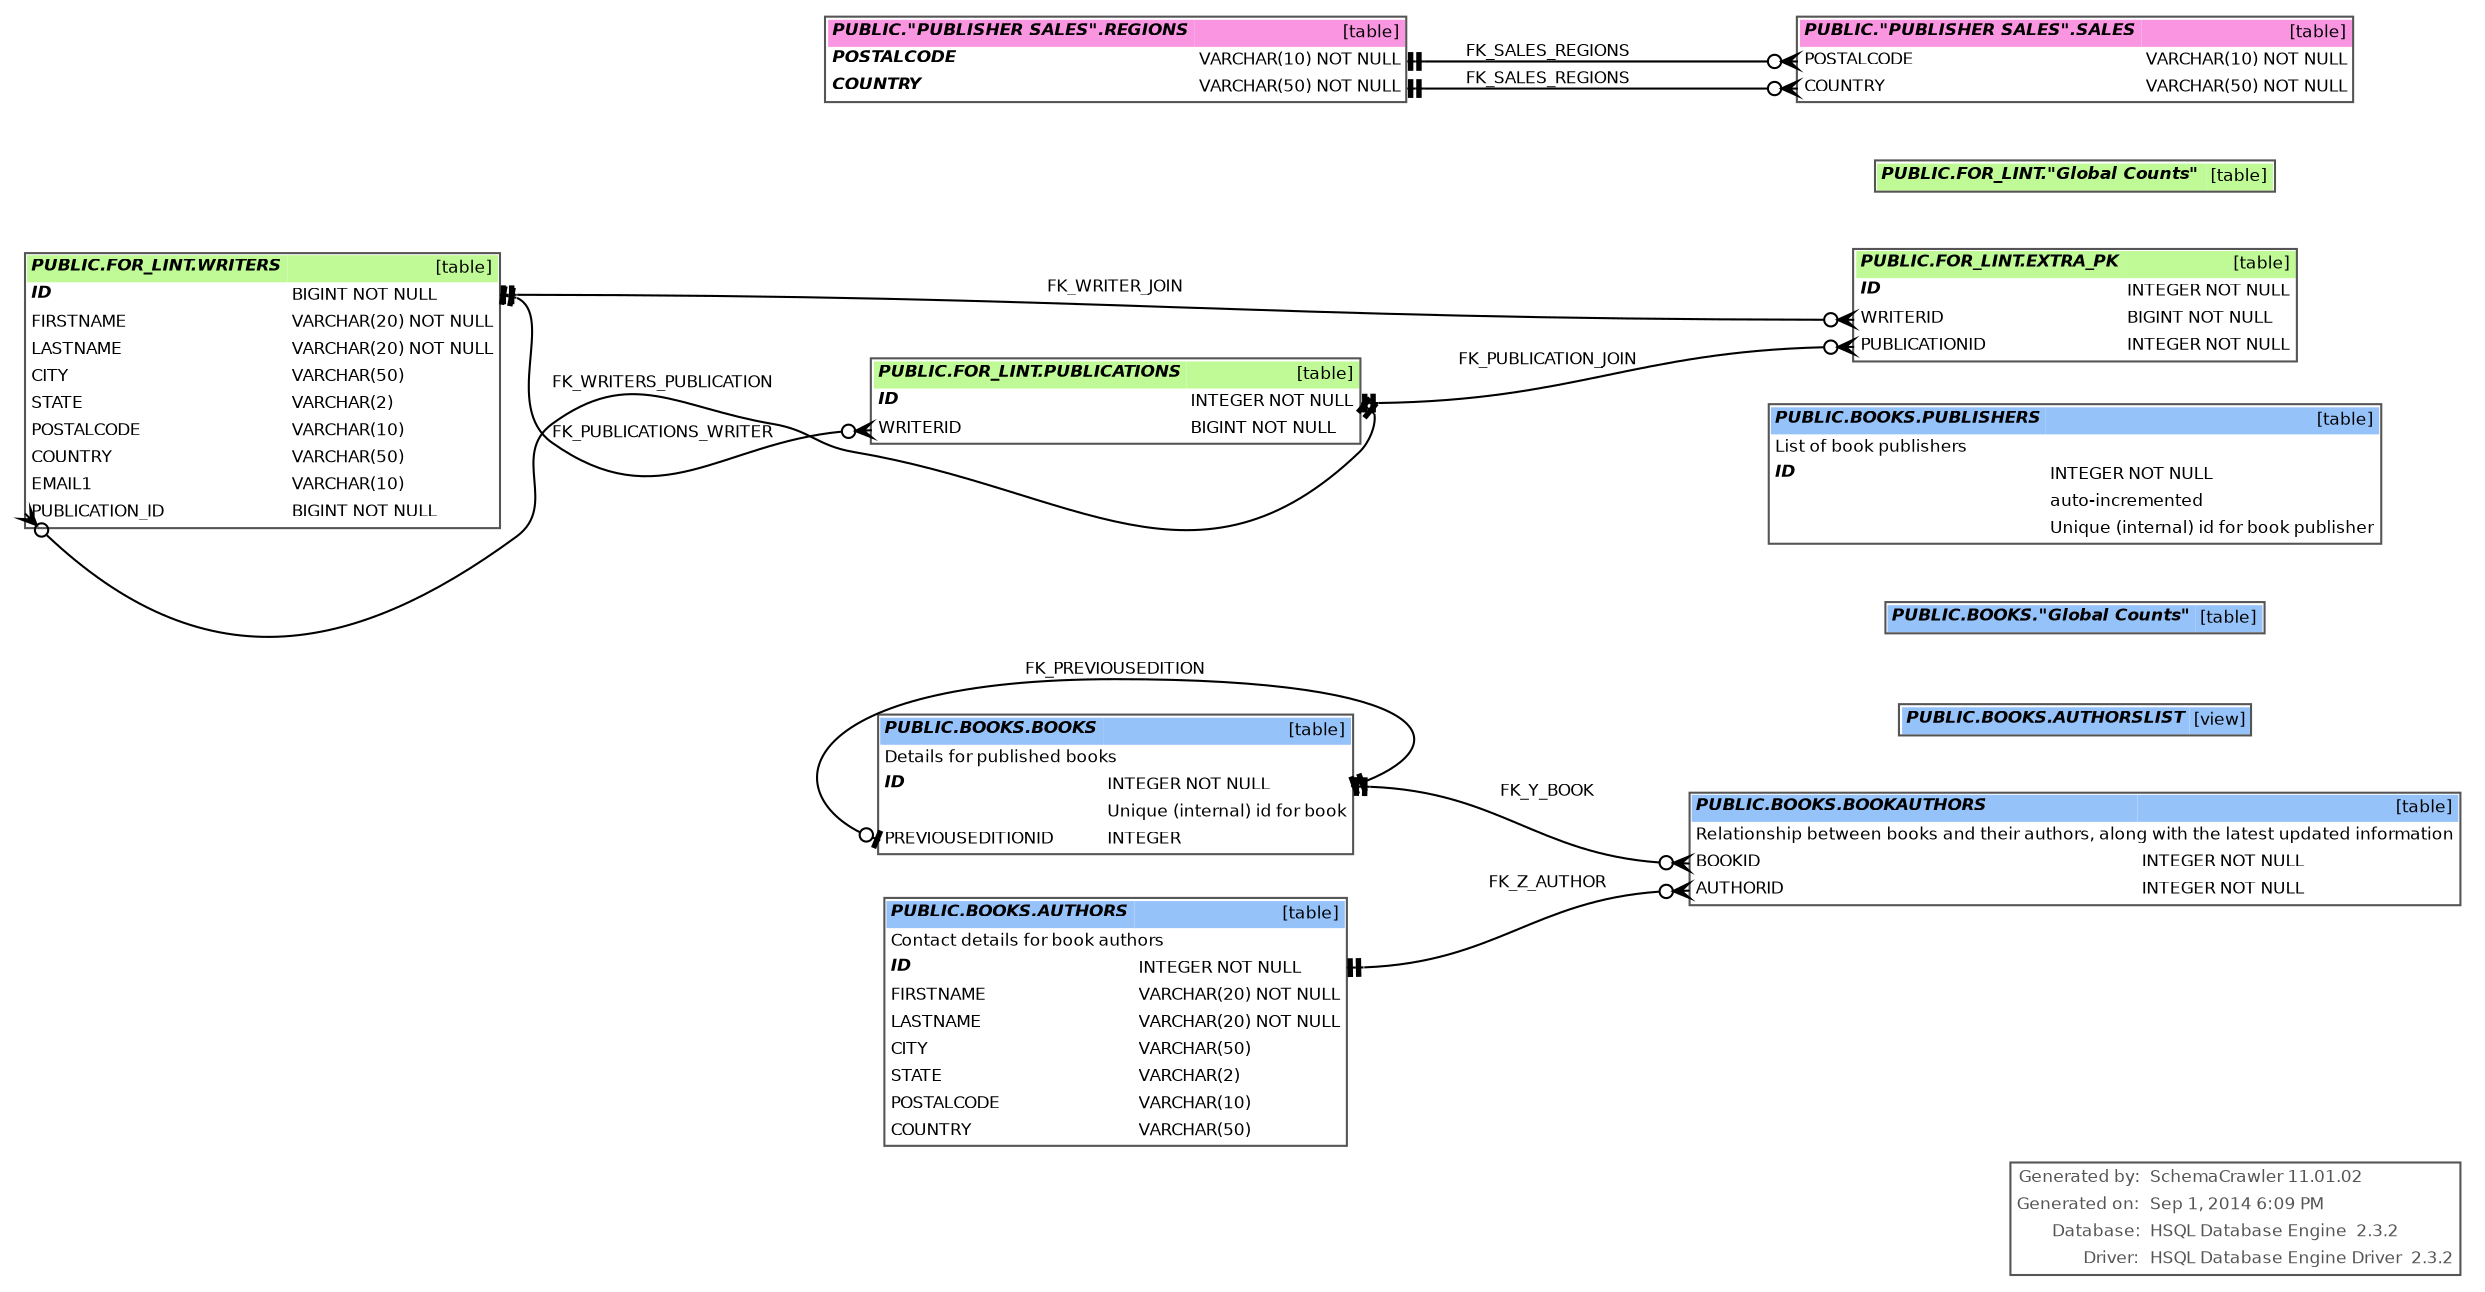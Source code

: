 digraph "SchemaCrawler_Diagram" {

  graph [
    nodesep="0.18"
    ranksep="0.46"
    rankdir="RL"
    fontname="Helvetica"
    fontsize="8"
  ];
  
  node [
    fontname="Helvetica"
    fontsize="8"
    shape="plaintext"
  ];
  
  edge [
    fontname="Helvetica"
    fontsize="8"  
    arrowsize="0.8"
  ];


  graph [fontcolor="#555555", 
    label=<
<table color="#555555" border="1" cellborder="0" cellspacing="0">
	<tr>
		<td align='right'>Generated by:</td>
		<td align='left'>SchemaCrawler 11.01.02</td>
	</tr>
	<tr>
		<td align='right'>Generated on:</td>
		<td align='left'>Sep 1, 2014 6:09 PM</td>
	</tr>
	<tr>
		<td align='right'>Database:</td>
		<td align='left'>HSQL Database Engine  2.3.2</td>
	</tr>
	<tr>
		<td align='right'>Driver:</td>
		<td align='left'>HSQL Database Engine Driver  2.3.2</td>
	</tr>
      </table>    >
    labeljust=r
    labelloc=b
  ];

  /* PUBLIC.BOOKS.AUTHORS -=-=-=-=-=-=-=-=-=-=-=-=-=- */
  "authors_dba8a1ff" [
    label=<
      <table border="1" cellborder="0" cellpadding="2" cellspacing="0" bgcolor="white" color="#555555">
	<tr>
		<td colspan='2' bgcolor='#96C2FA' align='left'><b><i>PUBLIC.BOOKS.AUTHORS</i></b></td>
		<td bgcolor='#96C2FA' align='right'>[table]</td>
	</tr>
	<tr>
		<td colspan='3' align='left'>Contact details for book authors</td>
	</tr>
	<tr>
		<td port='id_ecfc5f6a.start' align='left'><b><i>ID</i></b></td>
		<td align='left'> </td>
		<td port='id_ecfc5f6a.end' align='left'>INTEGER NOT NULL</td>
	</tr>
	<tr>
		<td port='firstname_212547ec.start' align='left'>FIRSTNAME</td>
		<td align='left'> </td>
		<td port='firstname_212547ec.end' align='left'>VARCHAR(20) NOT NULL</td>
	</tr>
	<tr>
		<td port='lastname_c2a4e130.start' align='left'>LASTNAME</td>
		<td align='left'> </td>
		<td port='lastname_c2a4e130.end' align='left'>VARCHAR(20) NOT NULL</td>
	</tr>
	<tr>
		<td port='city_9f5f8ffa.start' align='left'>CITY</td>
		<td align='left'> </td>
		<td port='city_9f5f8ffa.end' align='left'>VARCHAR(50)</td>
	</tr>
	<tr>
		<td port='state_4d789fc2.start' align='left'>STATE</td>
		<td align='left'> </td>
		<td port='state_4d789fc2.end' align='left'>VARCHAR(2)</td>
	</tr>
	<tr>
		<td port='postalcode_843cd087.start' align='left'>POSTALCODE</td>
		<td align='left'> </td>
		<td port='postalcode_843cd087.end' align='left'>VARCHAR(10)</td>
	</tr>
	<tr>
		<td port='country_7bfb2687.start' align='left'>COUNTRY</td>
		<td align='left'> </td>
		<td port='country_7bfb2687.end' align='left'>VARCHAR(50)</td>
	</tr>
      </table>
    >
  ];

  "bookauthors_aa4376":"authorid_19681b5e.start":w -> "authors_dba8a1ff":"id_ecfc5f6a.end":e [label=<FK_Z_AUTHOR> style="solid" dir="both" arrowhead="teetee" arrowtail="crowodot"];


  /* PUBLIC.BOOKS.AUTHORSLIST -=-=-=-=-=-=-=-=-=-=-=-=-=- */
  "authorslist_b29d331d" [
    label=<
      <table border="1" cellborder="0" cellpadding="2" cellspacing="0" bgcolor="white" color="#555555">
	<tr>
		<td colspan='2' bgcolor='#96C2FA' align='left'><b><i>PUBLIC.BOOKS.AUTHORSLIST</i></b></td>
		<td bgcolor='#96C2FA' align='right'>[view]</td>
	</tr>
      </table>
    >
  ];



  /* PUBLIC.BOOKS.BOOKAUTHORS -=-=-=-=-=-=-=-=-=-=-=-=-=- */
  "bookauthors_aa4376" [
    label=<
      <table border="1" cellborder="0" cellpadding="2" cellspacing="0" bgcolor="white" color="#555555">
	<tr>
		<td colspan='2' bgcolor='#96C2FA' align='left'><b><i>PUBLIC.BOOKS.BOOKAUTHORS</i></b></td>
		<td bgcolor='#96C2FA' align='right'>[table]</td>
	</tr>
	<tr>
		<td colspan='3' align='left'>Relationship between books and their authors, along with the latest updated information</td>
	</tr>
	<tr>
		<td port='bookid_931bd73c.start' align='left'>BOOKID</td>
		<td align='left'> </td>
		<td port='bookid_931bd73c.end' align='left'>INTEGER NOT NULL</td>
	</tr>
	<tr>
		<td port='authorid_19681b5e.start' align='left'>AUTHORID</td>
		<td align='left'> </td>
		<td port='authorid_19681b5e.end' align='left'>INTEGER NOT NULL</td>
	</tr>
      </table>
    >
  ];



  /* PUBLIC.BOOKS.BOOKS -=-=-=-=-=-=-=-=-=-=-=-=-=- */
  "books_afd2ba21" [
    label=<
      <table border="1" cellborder="0" cellpadding="2" cellspacing="0" bgcolor="white" color="#555555">
	<tr>
		<td colspan='2' bgcolor='#96C2FA' align='left'><b><i>PUBLIC.BOOKS.BOOKS</i></b></td>
		<td bgcolor='#96C2FA' align='right'>[table]</td>
	</tr>
	<tr>
		<td colspan='3' align='left'>Details for published books</td>
	</tr>
	<tr>
		<td port='id_bb8abc08.start' align='left'><b><i>ID</i></b></td>
		<td align='left'> </td>
		<td port='id_bb8abc08.end' align='left'>INTEGER NOT NULL</td>
	</tr>
	<tr>
		<td align='left'></td>
		<td align='left'> </td>
		<td align='left'>Unique (internal) id for book</td>
	</tr>
	<tr>
		<td port='previouseditionid_8c50cb95.start' align='left'>PREVIOUSEDITIONID</td>
		<td align='left'> </td>
		<td port='previouseditionid_8c50cb95.end' align='left'>INTEGER</td>
	</tr>
      </table>
    >
  ];

  "bookauthors_aa4376":"bookid_931bd73c.start":w -> "books_afd2ba21":"id_bb8abc08.end":e [label=<FK_Y_BOOK> style="solid" dir="both" arrowhead="teetee" arrowtail="crowodot"];
  "books_afd2ba21":"previouseditionid_8c50cb95.start":w -> "books_afd2ba21":"id_bb8abc08.end":e [label=<FK_PREVIOUSEDITION> style="solid" dir="both" arrowhead="teetee" arrowtail="teeodot"];


  /* PUBLIC.BOOKS."Global Counts" -=-=-=-=-=-=-=-=-=-=-=-=-=- */
  "globalcounts_2ab3635a" [
    label=<
      <table border="1" cellborder="0" cellpadding="2" cellspacing="0" bgcolor="white" color="#555555">
	<tr>
		<td colspan='2' bgcolor='#96C2FA' align='left'><b><i>PUBLIC.BOOKS.&quot;Global Counts&quot;</i></b></td>
		<td bgcolor='#96C2FA' align='right'>[table]</td>
	</tr>
      </table>
    >
  ];



  /* PUBLIC.BOOKS.PUBLISHERS -=-=-=-=-=-=-=-=-=-=-=-=-=- */
  "publishers_b8da20c0" [
    label=<
      <table border="1" cellborder="0" cellpadding="2" cellspacing="0" bgcolor="white" color="#555555">
	<tr>
		<td colspan='2' bgcolor='#96C2FA' align='left'><b><i>PUBLIC.BOOKS.PUBLISHERS</i></b></td>
		<td bgcolor='#96C2FA' align='right'>[table]</td>
	</tr>
	<tr>
		<td colspan='3' align='left'>List of book publishers</td>
	</tr>
	<tr>
		<td port='id_6fc9dd09.start' align='left'><b><i>ID</i></b></td>
		<td align='left'> </td>
		<td port='id_6fc9dd09.end' align='left'>INTEGER NOT NULL</td>
	</tr>
	<tr>
		<td align='left'></td>
		<td align='left'> </td>
		<td align='left'>auto-incremented</td>
	</tr>
	<tr>
		<td align='left'></td>
		<td align='left'> </td>
		<td align='left'>Unique (internal) id for book publisher</td>
	</tr>
      </table>
    >
  ];



  /* PUBLIC.FOR_LINT.EXTRA_PK -=-=-=-=-=-=-=-=-=-=-=-=-=- */
  "extra_pk_334890da" [
    label=<
      <table border="1" cellborder="0" cellpadding="2" cellspacing="0" bgcolor="white" color="#555555">
	<tr>
		<td colspan='2' bgcolor='#BFFA96' align='left'><b><i>PUBLIC.FOR_LINT.EXTRA_PK</i></b></td>
		<td bgcolor='#BFFA96' align='right'>[table]</td>
	</tr>
	<tr>
		<td port='id_e9913eaf.start' align='left'><b><i>ID</i></b></td>
		<td align='left'> </td>
		<td port='id_e9913eaf.end' align='left'>INTEGER NOT NULL</td>
	</tr>
	<tr>
		<td port='writerid_b8c70762.start' align='left'>WRITERID</td>
		<td align='left'> </td>
		<td port='writerid_b8c70762.end' align='left'>BIGINT NOT NULL</td>
	</tr>
	<tr>
		<td port='publicationid_d4d93213.start' align='left'>PUBLICATIONID</td>
		<td align='left'> </td>
		<td port='publicationid_d4d93213.end' align='left'>INTEGER NOT NULL</td>
	</tr>
      </table>
    >
  ];



  /* PUBLIC.FOR_LINT."Global Counts" -=-=-=-=-=-=-=-=-=-=-=-=-=- */
  "globalcounts_986b8a53" [
    label=<
      <table border="1" cellborder="0" cellpadding="2" cellspacing="0" bgcolor="white" color="#555555">
	<tr>
		<td colspan='2' bgcolor='#BFFA96' align='left'><b><i>PUBLIC.FOR_LINT.&quot;Global Counts&quot;</i></b></td>
		<td bgcolor='#BFFA96' align='right'>[table]</td>
	</tr>
      </table>
    >
  ];



  /* PUBLIC.FOR_LINT.PUBLICATIONS -=-=-=-=-=-=-=-=-=-=-=-=-=- */
  "publications_949377f7" [
    label=<
      <table border="1" cellborder="0" cellpadding="2" cellspacing="0" bgcolor="white" color="#555555">
	<tr>
		<td colspan='2' bgcolor='#BFFA96' align='left'><b><i>PUBLIC.FOR_LINT.PUBLICATIONS</i></b></td>
		<td bgcolor='#BFFA96' align='right'>[table]</td>
	</tr>
	<tr>
		<td port='id_f5162672.start' align='left'><b><i>ID</i></b></td>
		<td align='left'> </td>
		<td port='id_f5162672.end' align='left'>INTEGER NOT NULL</td>
	</tr>
	<tr>
		<td port='writerid_1c21d0e5.start' align='left'>WRITERID</td>
		<td align='left'> </td>
		<td port='writerid_1c21d0e5.end' align='left'>BIGINT NOT NULL</td>
	</tr>
      </table>
    >
  ];

  "extra_pk_334890da":"publicationid_d4d93213.start":w -> "publications_949377f7":"id_f5162672.end":e [label=<FK_PUBLICATION_JOIN> style="solid" dir="both" arrowhead="teetee" arrowtail="crowodot"];
  "writers_bf84ac10":"publication_id_b1bcb5cc.start":w -> "publications_949377f7":"id_f5162672.end":e [label=<FK_WRITERS_PUBLICATION> style="solid" dir="both" arrowhead="teetee" arrowtail="crowodot"];


  /* PUBLIC.FOR_LINT.WRITERS -=-=-=-=-=-=-=-=-=-=-=-=-=- */
  "writers_bf84ac10" [
    label=<
      <table border="1" cellborder="0" cellpadding="2" cellspacing="0" bgcolor="white" color="#555555">
	<tr>
		<td colspan='2' bgcolor='#BFFA96' align='left'><b><i>PUBLIC.FOR_LINT.WRITERS</i></b></td>
		<td bgcolor='#BFFA96' align='right'>[table]</td>
	</tr>
	<tr>
		<td port='id_3033cfb9.start' align='left'><b><i>ID</i></b></td>
		<td align='left'> </td>
		<td port='id_3033cfb9.end' align='left'>BIGINT NOT NULL</td>
	</tr>
	<tr>
		<td port='firstname_b42cb0bd.start' align='left'>FIRSTNAME</td>
		<td align='left'> </td>
		<td port='firstname_b42cb0bd.end' align='left'>VARCHAR(20) NOT NULL</td>
	</tr>
	<tr>
		<td port='lastname_8d949a3f.start' align='left'>LASTNAME</td>
		<td align='left'> </td>
		<td port='lastname_8d949a3f.end' align='left'>VARCHAR(20) NOT NULL</td>
	</tr>
	<tr>
		<td port='city_f27c2889.start' align='left'>CITY</td>
		<td align='left'> </td>
		<td port='city_f27c2889.end' align='left'>VARCHAR(50)</td>
	</tr>
	<tr>
		<td port='state_5def1913.start' align='left'>STATE</td>
		<td align='left'> </td>
		<td port='state_5def1913.end' align='left'>VARCHAR(2)</td>
	</tr>
	<tr>
		<td port='postalcode_522281d6.start' align='left'>POSTALCODE</td>
		<td align='left'> </td>
		<td port='postalcode_522281d6.end' align='left'>VARCHAR(10)</td>
	</tr>
	<tr>
		<td port='country_48b88f98.start' align='left'>COUNTRY</td>
		<td align='left'> </td>
		<td port='country_48b88f98.end' align='left'>VARCHAR(50)</td>
	</tr>
	<tr>
		<td port='email1_47ad63d3.start' align='left'>EMAIL1</td>
		<td align='left'> </td>
		<td port='email1_47ad63d3.end' align='left'>VARCHAR(10)</td>
	</tr>
	<tr>
		<td port='publication_id_b1bcb5cc.start' align='left'>PUBLICATION_ID</td>
		<td align='left'> </td>
		<td port='publication_id_b1bcb5cc.end' align='left'>BIGINT NOT NULL</td>
	</tr>
      </table>
    >
  ];

  "extra_pk_334890da":"writerid_b8c70762.start":w -> "writers_bf84ac10":"id_3033cfb9.end":e [label=<FK_WRITER_JOIN> style="solid" dir="both" arrowhead="teetee" arrowtail="crowodot"];
  "publications_949377f7":"writerid_1c21d0e5.start":w -> "writers_bf84ac10":"id_3033cfb9.end":e [label=<FK_PUBLICATIONS_WRITER> style="solid" dir="both" arrowhead="teetee" arrowtail="crowodot"];


  /* PUBLIC."PUBLISHER SALES".REGIONS -=-=-=-=-=-=-=-=-=-=-=-=-=- */
  "regions_bc895c48" [
    label=<
      <table border="1" cellborder="0" cellpadding="2" cellspacing="0" bgcolor="white" color="#555555">
	<tr>
		<td colspan='2' bgcolor='#FA96E1' align='left'><b><i>PUBLIC.&quot;PUBLISHER SALES&quot;.REGIONS</i></b></td>
		<td bgcolor='#FA96E1' align='right'>[table]</td>
	</tr>
	<tr>
		<td port='postalcode_9b2bfe9e.start' align='left'><b><i>POSTALCODE</i></b></td>
		<td align='left'> </td>
		<td port='postalcode_9b2bfe9e.end' align='left'>VARCHAR(10) NOT NULL</td>
	</tr>
	<tr>
		<td port='country_7d0587d0.start' align='left'><b><i>COUNTRY</i></b></td>
		<td align='left'> </td>
		<td port='country_7d0587d0.end' align='left'>VARCHAR(50) NOT NULL</td>
	</tr>
      </table>
    >
  ];

  "sales_20be6f95":"postalcode_738bc931.start":w -> "regions_bc895c48":"postalcode_9b2bfe9e.end":e [label=<FK_SALES_REGIONS> style="solid" dir="both" arrowhead="teetee" arrowtail="crowodot"];
  "sales_20be6f95":"country_890cfe1d.start":w -> "regions_bc895c48":"country_7d0587d0.end":e [label=<FK_SALES_REGIONS> style="solid" dir="both" arrowhead="teetee" arrowtail="crowodot"];


  /* PUBLIC."PUBLISHER SALES".SALES -=-=-=-=-=-=-=-=-=-=-=-=-=- */
  "sales_20be6f95" [
    label=<
      <table border="1" cellborder="0" cellpadding="2" cellspacing="0" bgcolor="white" color="#555555">
	<tr>
		<td colspan='2' bgcolor='#FA96E1' align='left'><b><i>PUBLIC.&quot;PUBLISHER SALES&quot;.SALES</i></b></td>
		<td bgcolor='#FA96E1' align='right'>[table]</td>
	</tr>
	<tr>
		<td port='postalcode_738bc931.start' align='left'>POSTALCODE</td>
		<td align='left'> </td>
		<td port='postalcode_738bc931.end' align='left'>VARCHAR(10) NOT NULL</td>
	</tr>
	<tr>
		<td port='country_890cfe1d.start' align='left'>COUNTRY</td>
		<td align='left'> </td>
		<td port='country_890cfe1d.end' align='left'>VARCHAR(50) NOT NULL</td>
	</tr>
      </table>
    >
  ];



}
